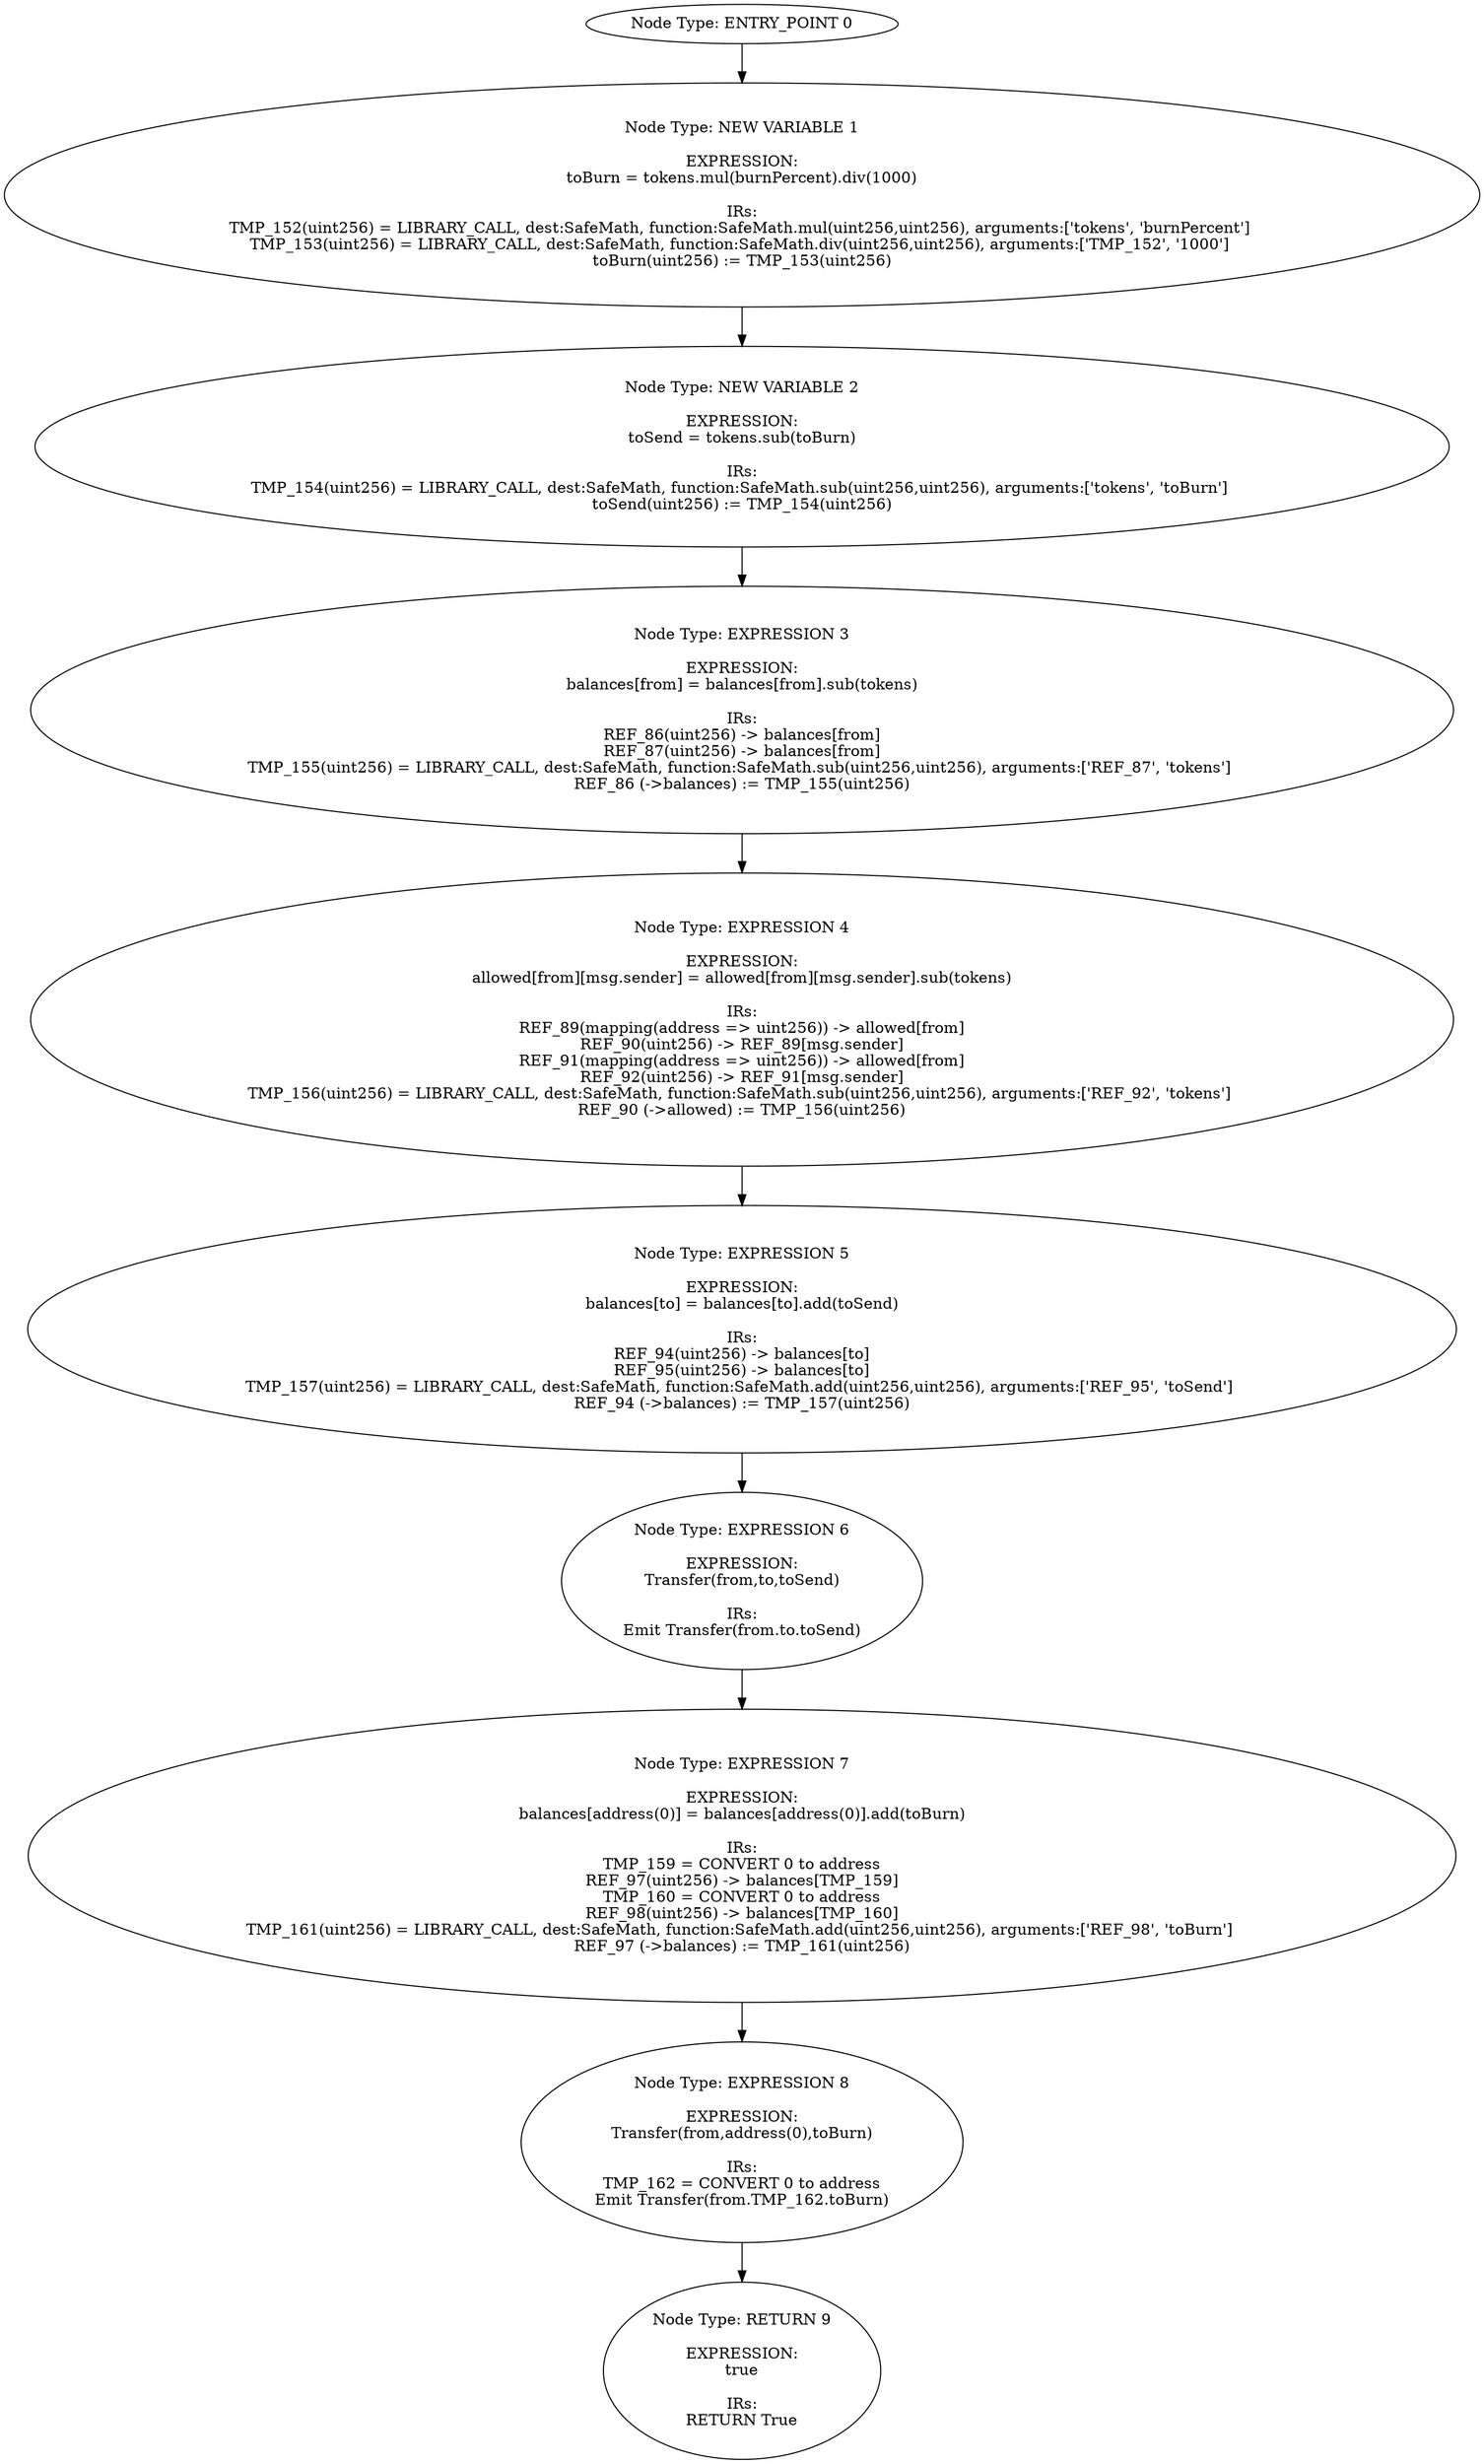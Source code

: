 digraph{
0[label="Node Type: ENTRY_POINT 0
"];
0->1;
1[label="Node Type: NEW VARIABLE 1

EXPRESSION:
toBurn = tokens.mul(burnPercent).div(1000)

IRs:
TMP_152(uint256) = LIBRARY_CALL, dest:SafeMath, function:SafeMath.mul(uint256,uint256), arguments:['tokens', 'burnPercent'] 
TMP_153(uint256) = LIBRARY_CALL, dest:SafeMath, function:SafeMath.div(uint256,uint256), arguments:['TMP_152', '1000'] 
toBurn(uint256) := TMP_153(uint256)"];
1->2;
2[label="Node Type: NEW VARIABLE 2

EXPRESSION:
toSend = tokens.sub(toBurn)

IRs:
TMP_154(uint256) = LIBRARY_CALL, dest:SafeMath, function:SafeMath.sub(uint256,uint256), arguments:['tokens', 'toBurn'] 
toSend(uint256) := TMP_154(uint256)"];
2->3;
3[label="Node Type: EXPRESSION 3

EXPRESSION:
balances[from] = balances[from].sub(tokens)

IRs:
REF_86(uint256) -> balances[from]
REF_87(uint256) -> balances[from]
TMP_155(uint256) = LIBRARY_CALL, dest:SafeMath, function:SafeMath.sub(uint256,uint256), arguments:['REF_87', 'tokens'] 
REF_86 (->balances) := TMP_155(uint256)"];
3->4;
4[label="Node Type: EXPRESSION 4

EXPRESSION:
allowed[from][msg.sender] = allowed[from][msg.sender].sub(tokens)

IRs:
REF_89(mapping(address => uint256)) -> allowed[from]
REF_90(uint256) -> REF_89[msg.sender]
REF_91(mapping(address => uint256)) -> allowed[from]
REF_92(uint256) -> REF_91[msg.sender]
TMP_156(uint256) = LIBRARY_CALL, dest:SafeMath, function:SafeMath.sub(uint256,uint256), arguments:['REF_92', 'tokens'] 
REF_90 (->allowed) := TMP_156(uint256)"];
4->5;
5[label="Node Type: EXPRESSION 5

EXPRESSION:
balances[to] = balances[to].add(toSend)

IRs:
REF_94(uint256) -> balances[to]
REF_95(uint256) -> balances[to]
TMP_157(uint256) = LIBRARY_CALL, dest:SafeMath, function:SafeMath.add(uint256,uint256), arguments:['REF_95', 'toSend'] 
REF_94 (->balances) := TMP_157(uint256)"];
5->6;
6[label="Node Type: EXPRESSION 6

EXPRESSION:
Transfer(from,to,toSend)

IRs:
Emit Transfer(from.to.toSend)"];
6->7;
7[label="Node Type: EXPRESSION 7

EXPRESSION:
balances[address(0)] = balances[address(0)].add(toBurn)

IRs:
TMP_159 = CONVERT 0 to address
REF_97(uint256) -> balances[TMP_159]
TMP_160 = CONVERT 0 to address
REF_98(uint256) -> balances[TMP_160]
TMP_161(uint256) = LIBRARY_CALL, dest:SafeMath, function:SafeMath.add(uint256,uint256), arguments:['REF_98', 'toBurn'] 
REF_97 (->balances) := TMP_161(uint256)"];
7->8;
8[label="Node Type: EXPRESSION 8

EXPRESSION:
Transfer(from,address(0),toBurn)

IRs:
TMP_162 = CONVERT 0 to address
Emit Transfer(from.TMP_162.toBurn)"];
8->9;
9[label="Node Type: RETURN 9

EXPRESSION:
true

IRs:
RETURN True"];
}
